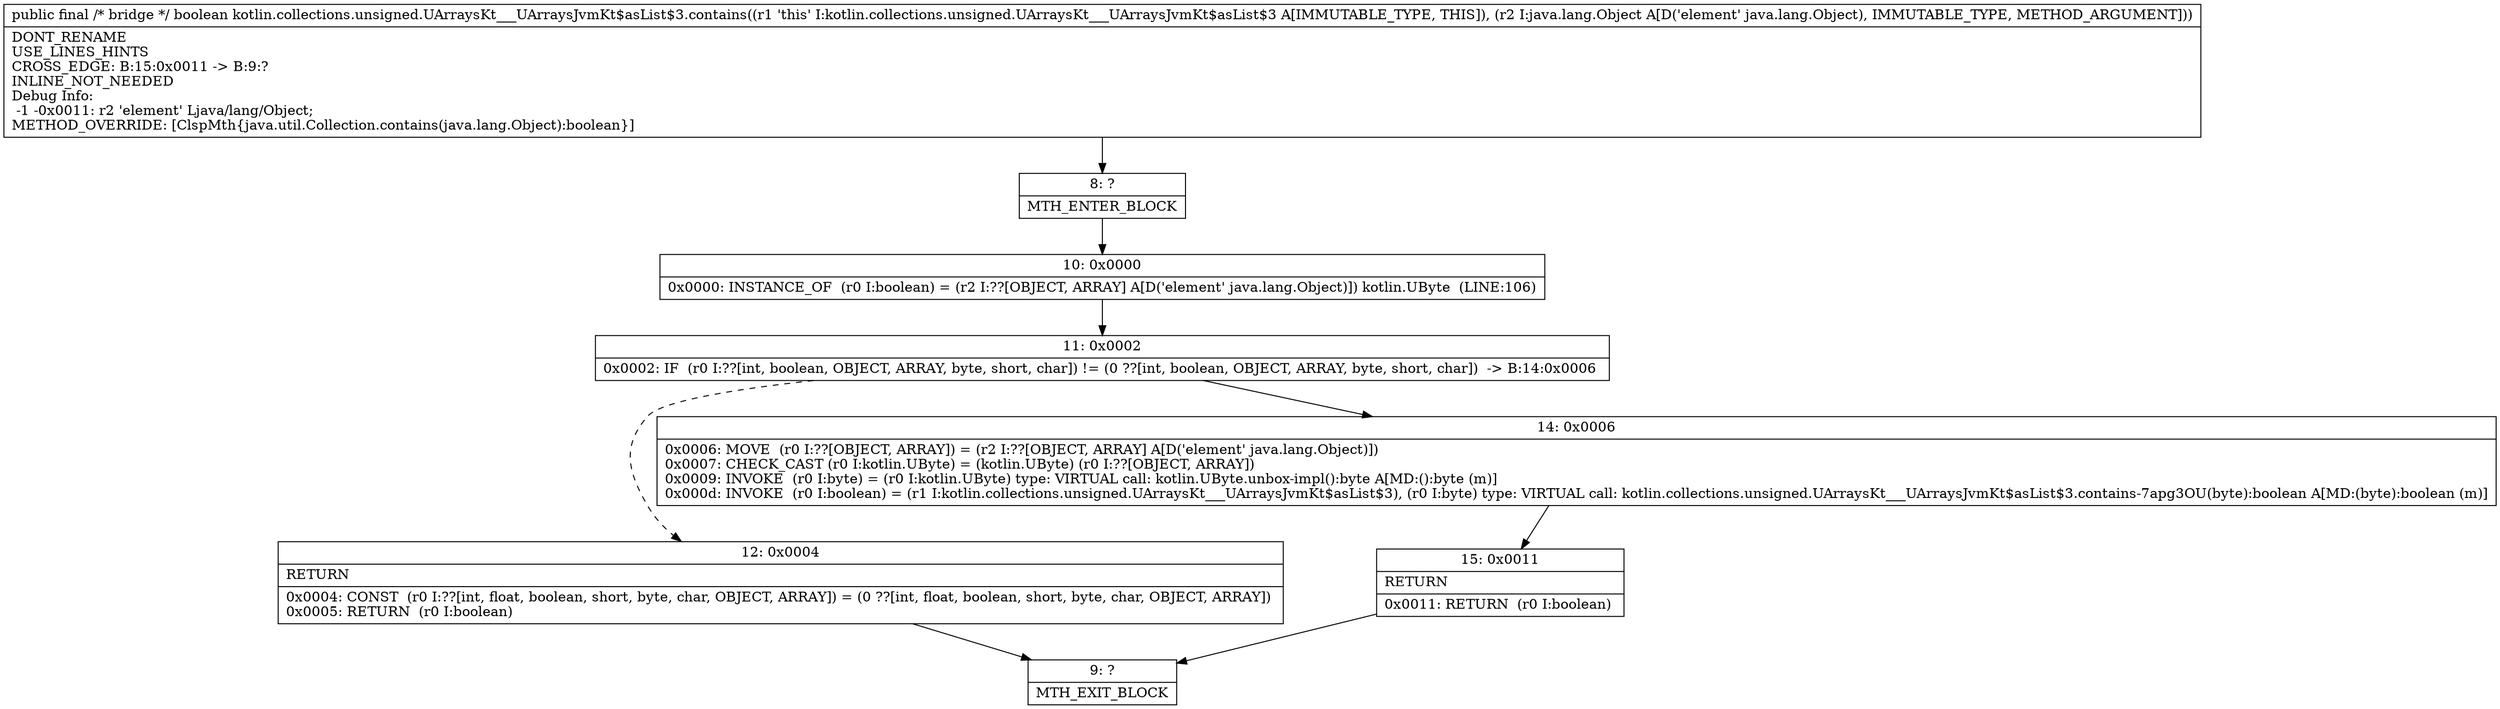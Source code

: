digraph "CFG forkotlin.collections.unsigned.UArraysKt___UArraysJvmKt$asList$3.contains(Ljava\/lang\/Object;)Z" {
Node_8 [shape=record,label="{8\:\ ?|MTH_ENTER_BLOCK\l}"];
Node_10 [shape=record,label="{10\:\ 0x0000|0x0000: INSTANCE_OF  (r0 I:boolean) = (r2 I:??[OBJECT, ARRAY] A[D('element' java.lang.Object)]) kotlin.UByte  (LINE:106)\l}"];
Node_11 [shape=record,label="{11\:\ 0x0002|0x0002: IF  (r0 I:??[int, boolean, OBJECT, ARRAY, byte, short, char]) != (0 ??[int, boolean, OBJECT, ARRAY, byte, short, char])  \-\> B:14:0x0006 \l}"];
Node_12 [shape=record,label="{12\:\ 0x0004|RETURN\l|0x0004: CONST  (r0 I:??[int, float, boolean, short, byte, char, OBJECT, ARRAY]) = (0 ??[int, float, boolean, short, byte, char, OBJECT, ARRAY]) \l0x0005: RETURN  (r0 I:boolean) \l}"];
Node_9 [shape=record,label="{9\:\ ?|MTH_EXIT_BLOCK\l}"];
Node_14 [shape=record,label="{14\:\ 0x0006|0x0006: MOVE  (r0 I:??[OBJECT, ARRAY]) = (r2 I:??[OBJECT, ARRAY] A[D('element' java.lang.Object)]) \l0x0007: CHECK_CAST (r0 I:kotlin.UByte) = (kotlin.UByte) (r0 I:??[OBJECT, ARRAY]) \l0x0009: INVOKE  (r0 I:byte) = (r0 I:kotlin.UByte) type: VIRTUAL call: kotlin.UByte.unbox\-impl():byte A[MD:():byte (m)]\l0x000d: INVOKE  (r0 I:boolean) = (r1 I:kotlin.collections.unsigned.UArraysKt___UArraysJvmKt$asList$3), (r0 I:byte) type: VIRTUAL call: kotlin.collections.unsigned.UArraysKt___UArraysJvmKt$asList$3.contains\-7apg3OU(byte):boolean A[MD:(byte):boolean (m)]\l}"];
Node_15 [shape=record,label="{15\:\ 0x0011|RETURN\l|0x0011: RETURN  (r0 I:boolean) \l}"];
MethodNode[shape=record,label="{public final \/* bridge *\/ boolean kotlin.collections.unsigned.UArraysKt___UArraysJvmKt$asList$3.contains((r1 'this' I:kotlin.collections.unsigned.UArraysKt___UArraysJvmKt$asList$3 A[IMMUTABLE_TYPE, THIS]), (r2 I:java.lang.Object A[D('element' java.lang.Object), IMMUTABLE_TYPE, METHOD_ARGUMENT]))  | DONT_RENAME\lUSE_LINES_HINTS\lCROSS_EDGE: B:15:0x0011 \-\> B:9:?\lINLINE_NOT_NEEDED\lDebug Info:\l  \-1 \-0x0011: r2 'element' Ljava\/lang\/Object;\lMETHOD_OVERRIDE: [ClspMth\{java.util.Collection.contains(java.lang.Object):boolean\}]\l}"];
MethodNode -> Node_8;Node_8 -> Node_10;
Node_10 -> Node_11;
Node_11 -> Node_12[style=dashed];
Node_11 -> Node_14;
Node_12 -> Node_9;
Node_14 -> Node_15;
Node_15 -> Node_9;
}

